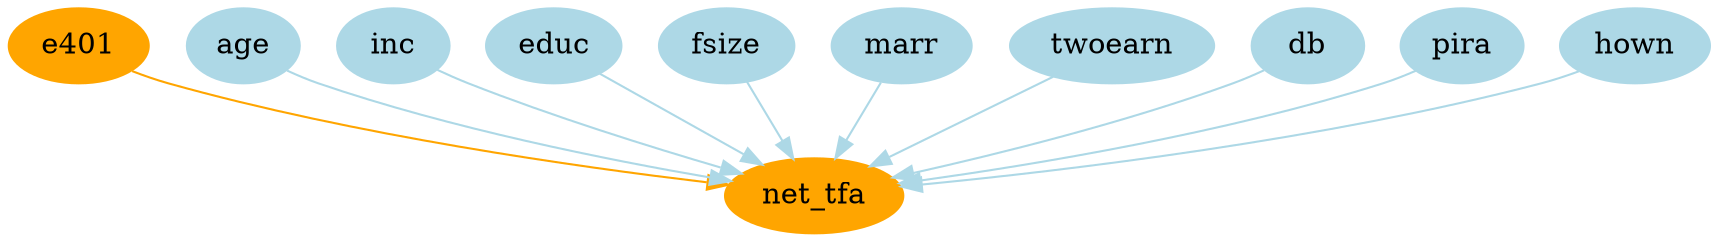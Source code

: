 digraph OLS {
	node [color=orange shape=oval style=filled]
	edge [color=orange]
	e401 -> net_tfa
	node [color=lightblue shape=oval style=filled]
	edge [color=lightblue]
	age
	age -> net_tfa
	inc
	inc -> net_tfa
	educ
	educ -> net_tfa
	fsize
	fsize -> net_tfa
	marr
	marr -> net_tfa
	twoearn
	twoearn -> net_tfa
	db
	db -> net_tfa
	pira
	pira -> net_tfa
	hown
	hown -> net_tfa
}
